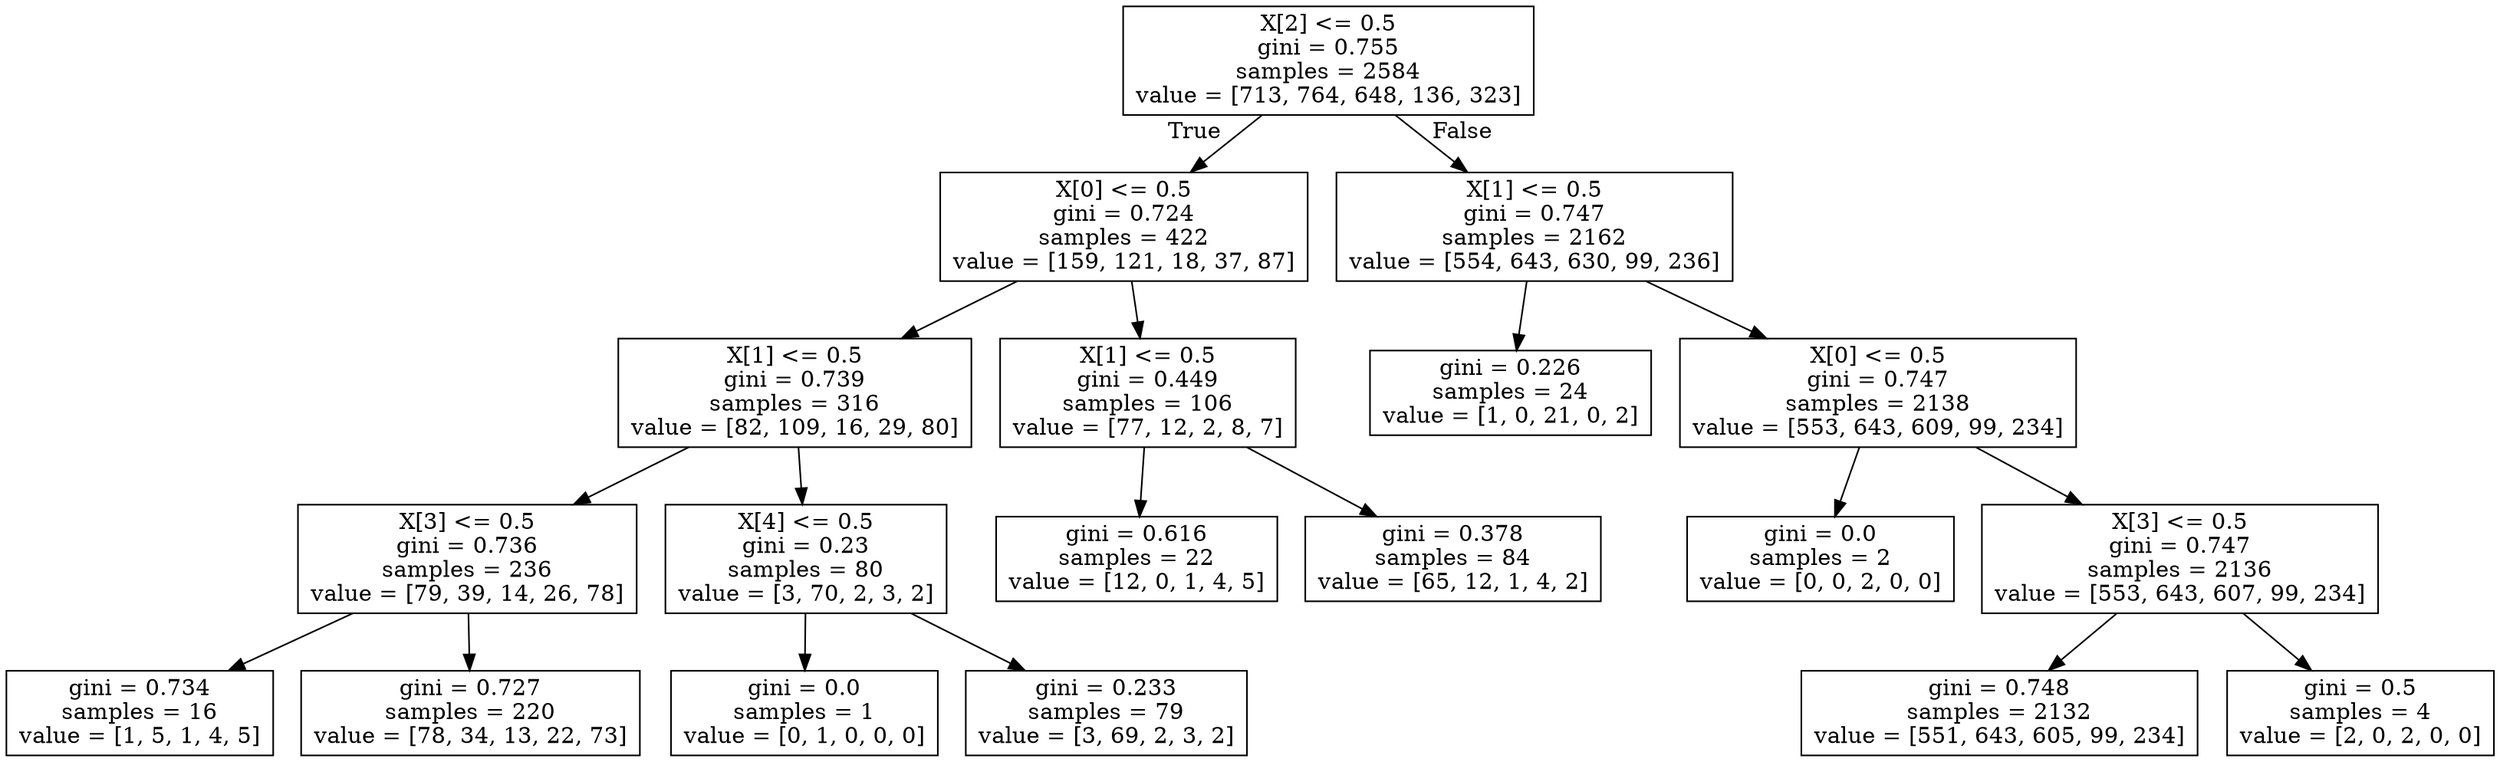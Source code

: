 digraph Tree {
node [shape=box] ;
0 [label="X[2] <= 0.5\ngini = 0.755\nsamples = 2584\nvalue = [713, 764, 648, 136, 323]"] ;
1 [label="X[0] <= 0.5\ngini = 0.724\nsamples = 422\nvalue = [159, 121, 18, 37, 87]"] ;
0 -> 1 [labeldistance=2.5, labelangle=45, headlabel="True"] ;
2 [label="X[1] <= 0.5\ngini = 0.739\nsamples = 316\nvalue = [82, 109, 16, 29, 80]"] ;
1 -> 2 ;
3 [label="X[3] <= 0.5\ngini = 0.736\nsamples = 236\nvalue = [79, 39, 14, 26, 78]"] ;
2 -> 3 ;
4 [label="gini = 0.734\nsamples = 16\nvalue = [1, 5, 1, 4, 5]"] ;
3 -> 4 ;
5 [label="gini = 0.727\nsamples = 220\nvalue = [78, 34, 13, 22, 73]"] ;
3 -> 5 ;
6 [label="X[4] <= 0.5\ngini = 0.23\nsamples = 80\nvalue = [3, 70, 2, 3, 2]"] ;
2 -> 6 ;
7 [label="gini = 0.0\nsamples = 1\nvalue = [0, 1, 0, 0, 0]"] ;
6 -> 7 ;
8 [label="gini = 0.233\nsamples = 79\nvalue = [3, 69, 2, 3, 2]"] ;
6 -> 8 ;
9 [label="X[1] <= 0.5\ngini = 0.449\nsamples = 106\nvalue = [77, 12, 2, 8, 7]"] ;
1 -> 9 ;
10 [label="gini = 0.616\nsamples = 22\nvalue = [12, 0, 1, 4, 5]"] ;
9 -> 10 ;
11 [label="gini = 0.378\nsamples = 84\nvalue = [65, 12, 1, 4, 2]"] ;
9 -> 11 ;
12 [label="X[1] <= 0.5\ngini = 0.747\nsamples = 2162\nvalue = [554, 643, 630, 99, 236]"] ;
0 -> 12 [labeldistance=2.5, labelangle=-45, headlabel="False"] ;
13 [label="gini = 0.226\nsamples = 24\nvalue = [1, 0, 21, 0, 2]"] ;
12 -> 13 ;
14 [label="X[0] <= 0.5\ngini = 0.747\nsamples = 2138\nvalue = [553, 643, 609, 99, 234]"] ;
12 -> 14 ;
15 [label="gini = 0.0\nsamples = 2\nvalue = [0, 0, 2, 0, 0]"] ;
14 -> 15 ;
16 [label="X[3] <= 0.5\ngini = 0.747\nsamples = 2136\nvalue = [553, 643, 607, 99, 234]"] ;
14 -> 16 ;
17 [label="gini = 0.748\nsamples = 2132\nvalue = [551, 643, 605, 99, 234]"] ;
16 -> 17 ;
18 [label="gini = 0.5\nsamples = 4\nvalue = [2, 0, 2, 0, 0]"] ;
16 -> 18 ;
}